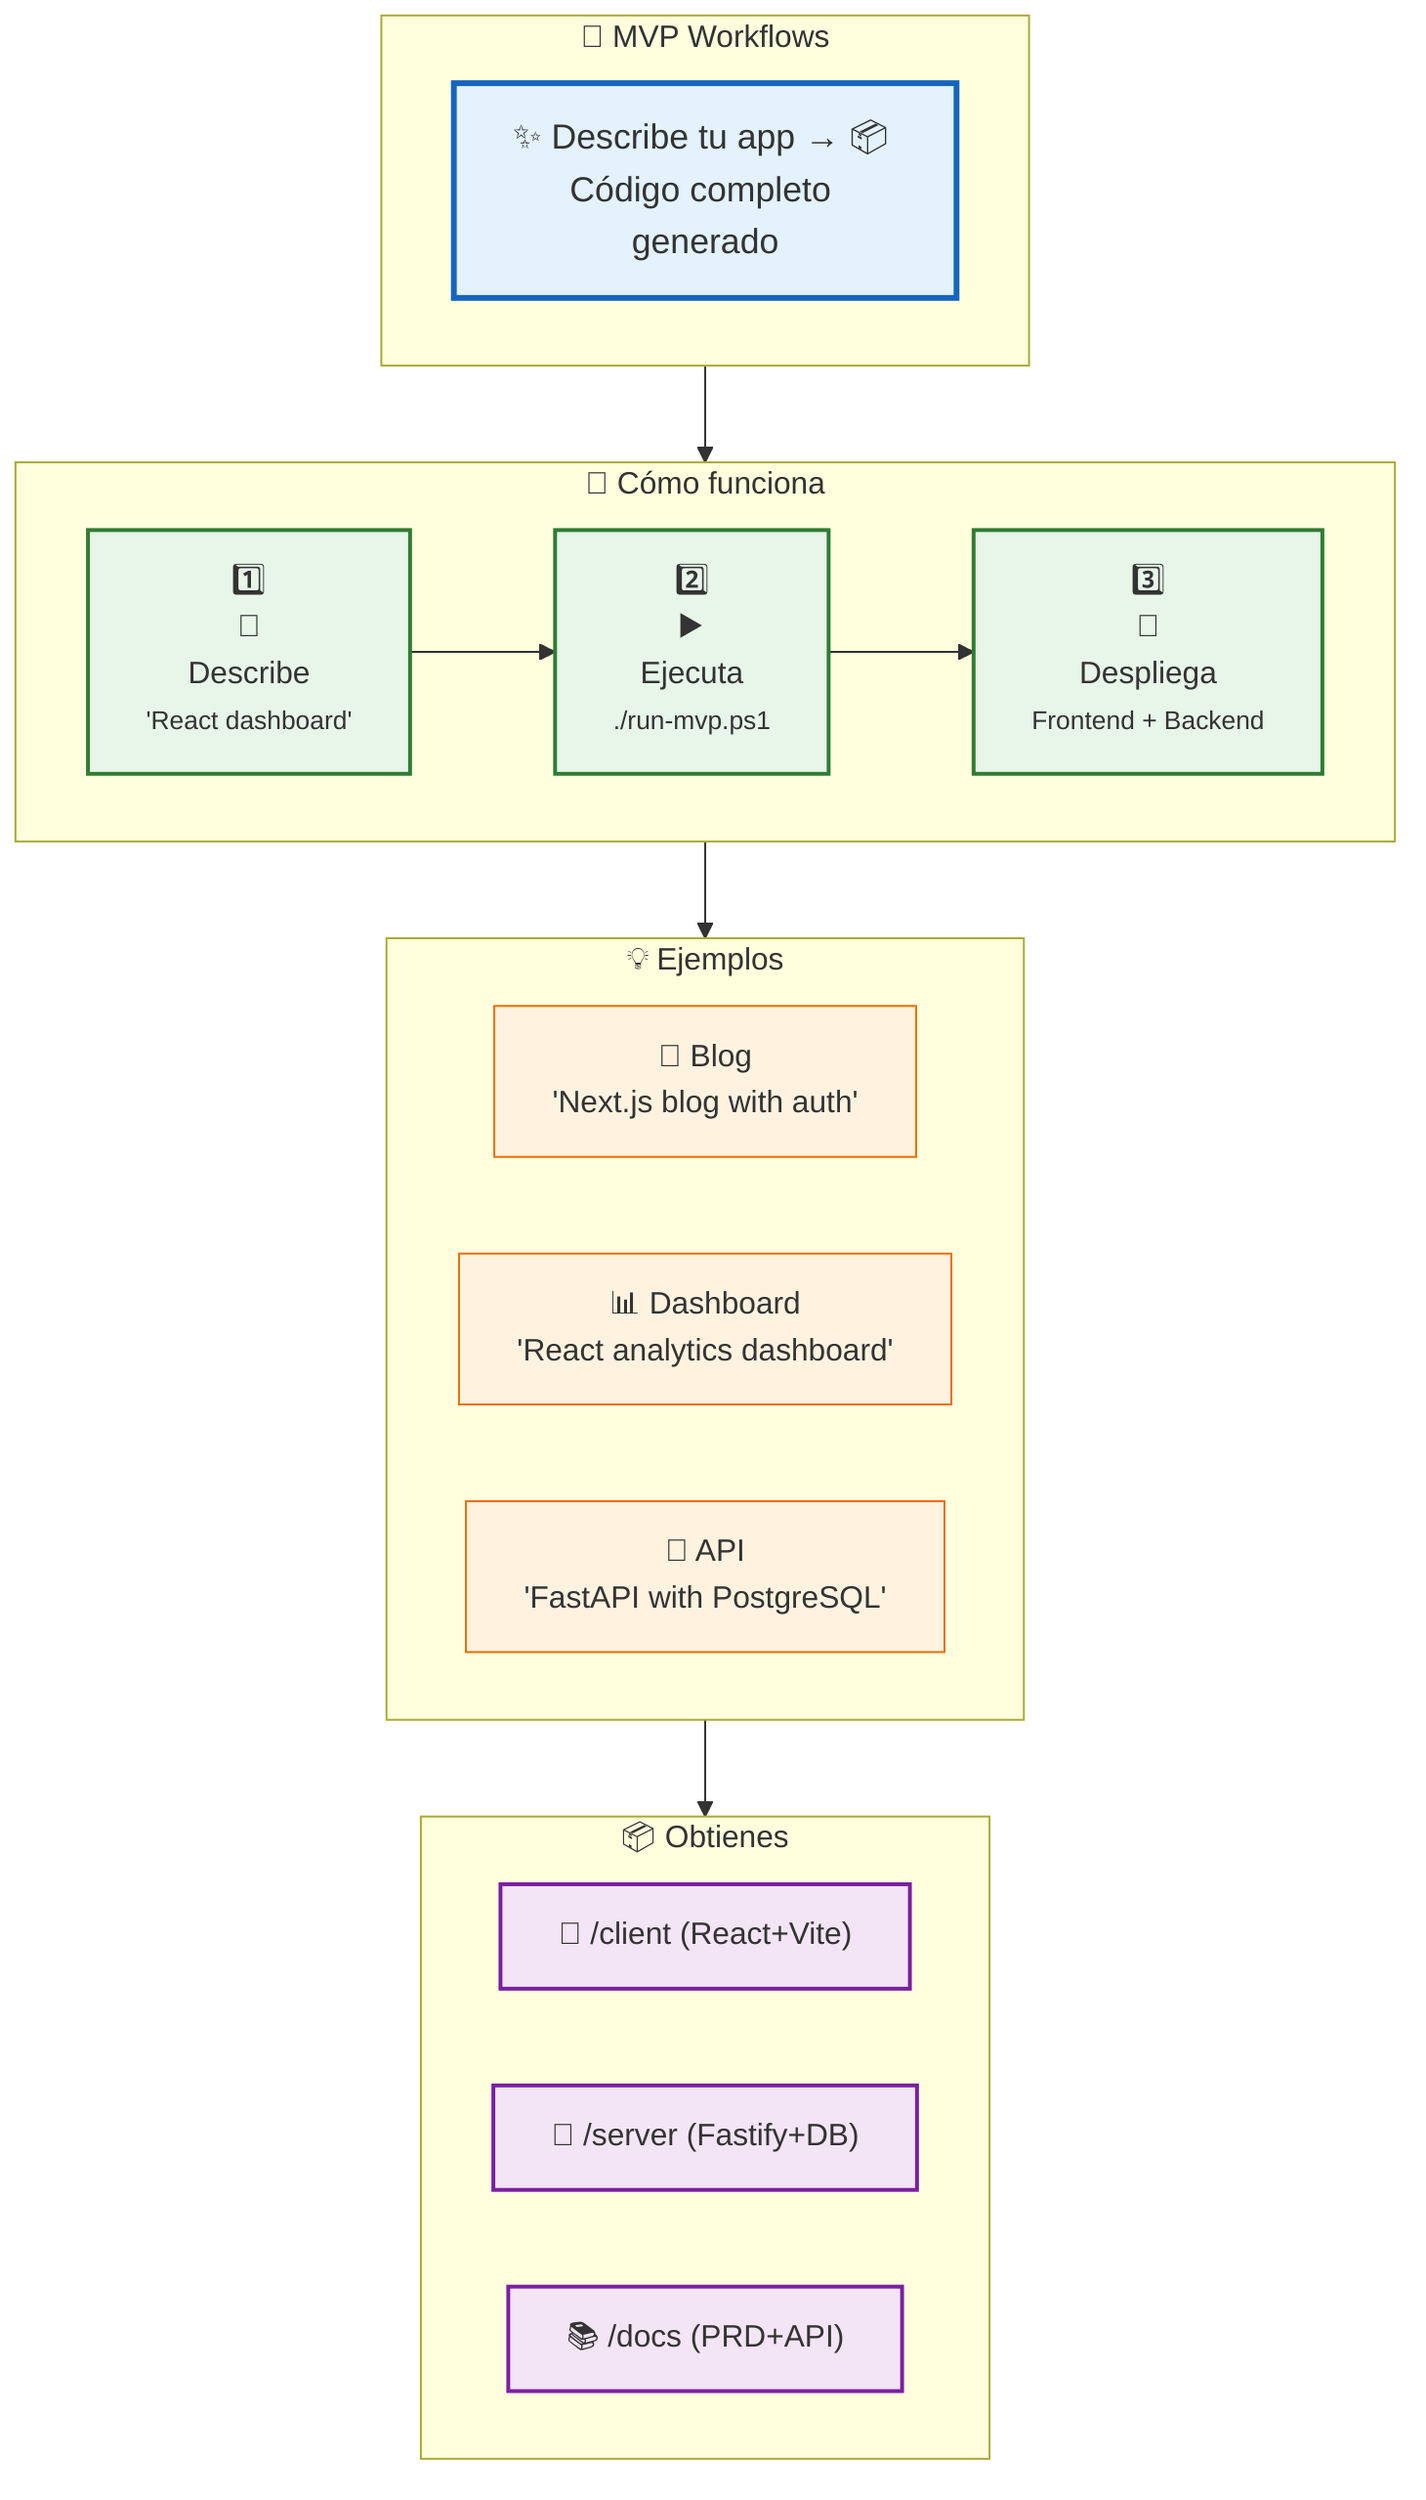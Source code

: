 graph TB
  subgraph hero ["🚀 MVP Workflows"]
    H1["✨ Describe tu app → 📦 Código completo generado"]
  end

  subgraph steps ["🎯 Cómo funciona"]
    direction LR
    S1["1️⃣<br/>💭<br/>Describe<br/><small>'React dashboard'</small>"] 
    S2["2️⃣<br/>▶️<br/>Ejecuta<br/><small>./run-mvp.ps1</small>"] 
    S3["3️⃣<br/>🎉<br/>Despliega<br/><small>Frontend + Backend</small>"]
    S1 --> S2 --> S3
  end

  subgraph examples ["💡 Ejemplos"]
    E1["📝 Blog<br/>'Next.js blog with auth'"]
    E2["📊 Dashboard<br/>'React analytics dashboard'"] 
    E3["🔌 API<br/>'FastAPI with PostgreSQL'"]
  end

  subgraph output ["📦 Obtienes"]
    O1["📁 /client (React+Vite)"]
    O2["📁 /server (Fastify+DB)"]
    O3["📚 /docs (PRD+API)"]
  end

  hero --> steps
  steps --> examples
  examples --> output

  classDef heroStyle fill:#e3f2fd,stroke:#1565c0,stroke-width:3px,font-size:18px
  classDef stepStyle fill:#e8f5e9,stroke:#2e7d32,stroke-width:2px
  classDef exampleStyle fill:#fff3e0,stroke:#ef6c00,stroke-width:1px
  classDef outputStyle fill:#f3e5f5,stroke:#7b1fa2,stroke-width:2px

  class H1 heroStyle
  class S1,S2,S3 stepStyle
  class E1,E2,E3 exampleStyle
  class O1,O2,O3 outputStyle